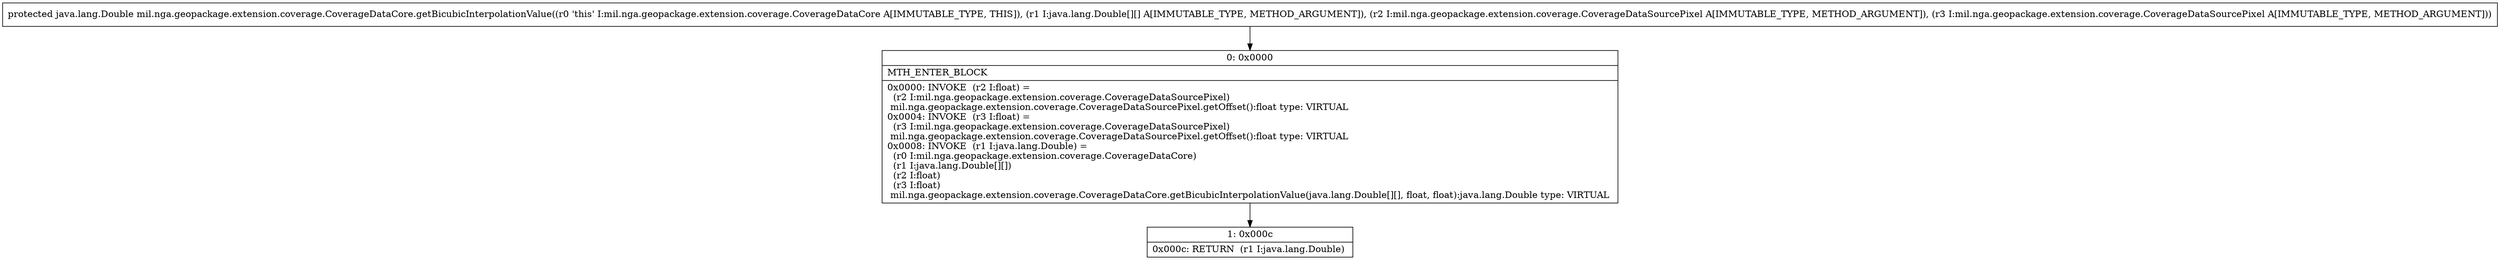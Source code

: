 digraph "CFG formil.nga.geopackage.extension.coverage.CoverageDataCore.getBicubicInterpolationValue([[Ljava\/lang\/Double;Lmil\/nga\/geopackage\/extension\/coverage\/CoverageDataSourcePixel;Lmil\/nga\/geopackage\/extension\/coverage\/CoverageDataSourcePixel;)Ljava\/lang\/Double;" {
Node_0 [shape=record,label="{0\:\ 0x0000|MTH_ENTER_BLOCK\l|0x0000: INVOKE  (r2 I:float) = \l  (r2 I:mil.nga.geopackage.extension.coverage.CoverageDataSourcePixel)\l mil.nga.geopackage.extension.coverage.CoverageDataSourcePixel.getOffset():float type: VIRTUAL \l0x0004: INVOKE  (r3 I:float) = \l  (r3 I:mil.nga.geopackage.extension.coverage.CoverageDataSourcePixel)\l mil.nga.geopackage.extension.coverage.CoverageDataSourcePixel.getOffset():float type: VIRTUAL \l0x0008: INVOKE  (r1 I:java.lang.Double) = \l  (r0 I:mil.nga.geopackage.extension.coverage.CoverageDataCore)\l  (r1 I:java.lang.Double[][])\l  (r2 I:float)\l  (r3 I:float)\l mil.nga.geopackage.extension.coverage.CoverageDataCore.getBicubicInterpolationValue(java.lang.Double[][], float, float):java.lang.Double type: VIRTUAL \l}"];
Node_1 [shape=record,label="{1\:\ 0x000c|0x000c: RETURN  (r1 I:java.lang.Double) \l}"];
MethodNode[shape=record,label="{protected java.lang.Double mil.nga.geopackage.extension.coverage.CoverageDataCore.getBicubicInterpolationValue((r0 'this' I:mil.nga.geopackage.extension.coverage.CoverageDataCore A[IMMUTABLE_TYPE, THIS]), (r1 I:java.lang.Double[][] A[IMMUTABLE_TYPE, METHOD_ARGUMENT]), (r2 I:mil.nga.geopackage.extension.coverage.CoverageDataSourcePixel A[IMMUTABLE_TYPE, METHOD_ARGUMENT]), (r3 I:mil.nga.geopackage.extension.coverage.CoverageDataSourcePixel A[IMMUTABLE_TYPE, METHOD_ARGUMENT])) }"];
MethodNode -> Node_0;
Node_0 -> Node_1;
}

